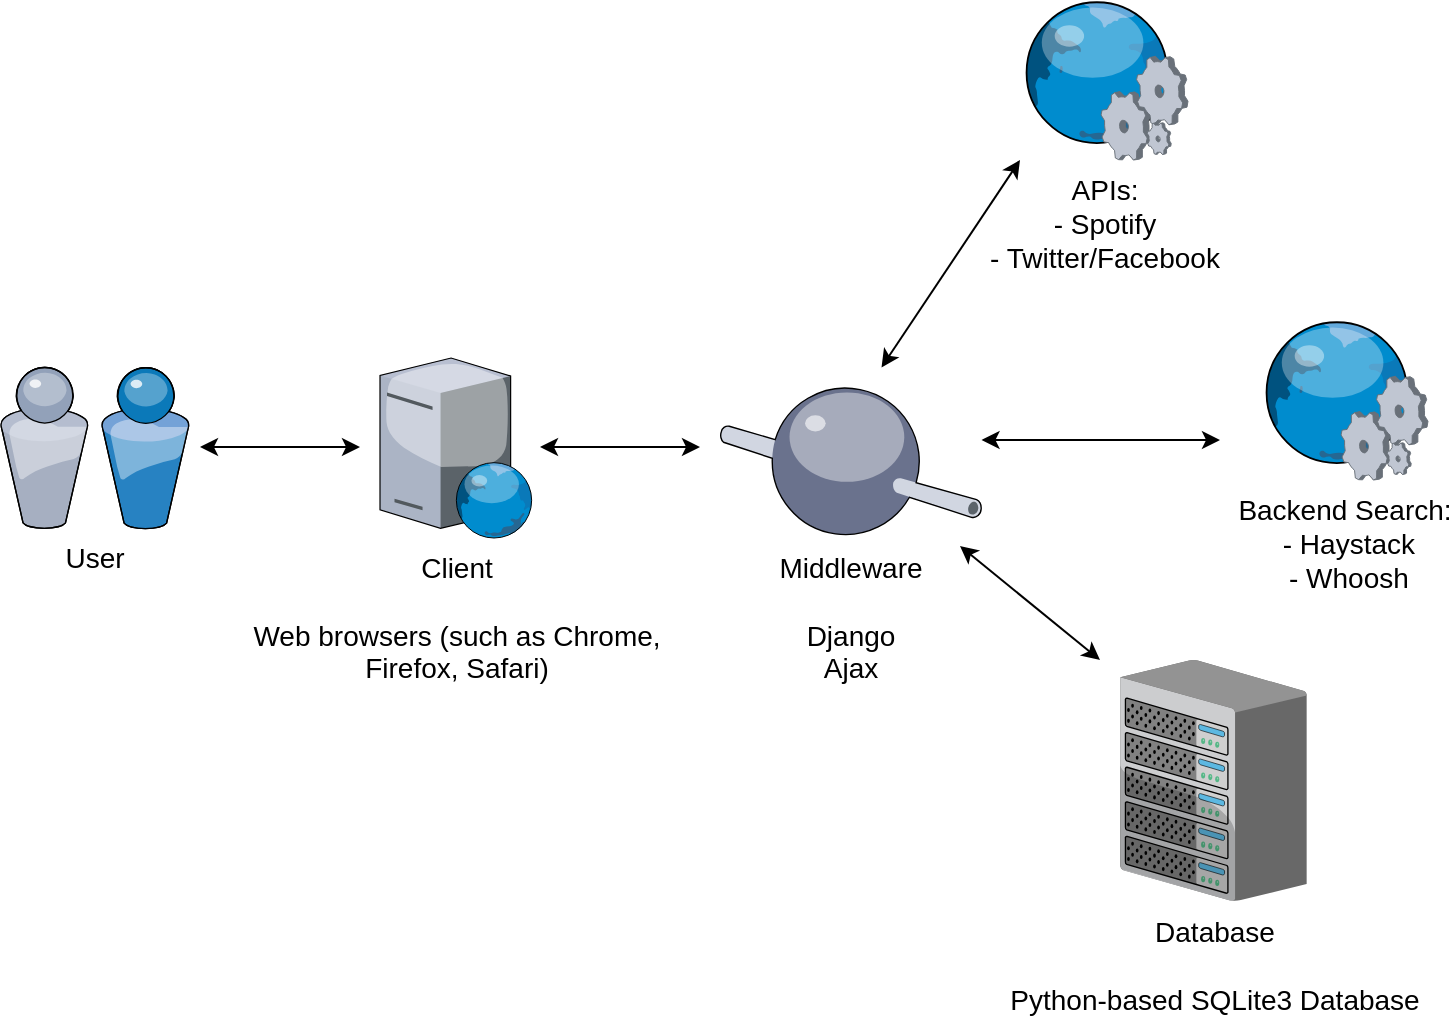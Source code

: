 <mxfile version="12.6.7" type="device"><diagram name="Page-1" id="e3a06f82-3646-2815-327d-82caf3d4e204"><mxGraphModel dx="1135" dy="784" grid="1" gridSize="10" guides="1" tooltips="1" connect="1" arrows="1" fold="1" page="1" pageScale="1.5" pageWidth="1169" pageHeight="826" background="none" math="0" shadow="0"><root><mxCell id="0" style=";html=1;"/><mxCell id="1" style=";html=1;" parent="0"/><mxCell id="6a7d8f32e03d9370-16" value="Database&lt;br&gt;&lt;br&gt;Python-based SQLite3 Database" style="verticalLabelPosition=bottom;aspect=fixed;html=1;verticalAlign=top;strokeColor=none;shape=mxgraph.citrix.chassis;fillColor=#66B2FF;gradientColor=#0066CC;fontSize=14;" parent="1" vertex="1"><mxGeometry x="1110" y="630" width="93.35" height="120.5" as="geometry"/></mxCell><mxCell id="6a7d8f32e03d9370-30" value="APIs:&lt;br&gt;- Spotify&lt;br&gt;- Twitter/Facebook" style="verticalLabelPosition=bottom;aspect=fixed;html=1;verticalAlign=top;strokeColor=none;shape=mxgraph.citrix.web_service;fillColor=#66B2FF;gradientColor=#0066CC;fontSize=14;" parent="1" vertex="1"><mxGeometry x="1060.0" y="300" width="84" height="80" as="geometry"/></mxCell><mxCell id="KdTK9ZYBDb5jsN8Xl_BI-19" value="Middleware&lt;br&gt;&lt;br&gt;Django&lt;br&gt;Ajax" style="verticalLabelPosition=bottom;aspect=fixed;html=1;verticalAlign=top;strokeColor=none;align=center;outlineConnect=0;shape=mxgraph.citrix.middleware;fontSize=14;" parent="1" vertex="1"><mxGeometry x="910" y="491" width="130.76" height="78" as="geometry"/></mxCell><mxCell id="KdTK9ZYBDb5jsN8Xl_BI-21" value="Client&lt;br&gt;&lt;br&gt;Web browsers (such as Chrome, &lt;br&gt;Firefox, Safari)" style="verticalLabelPosition=bottom;aspect=fixed;html=1;verticalAlign=top;strokeColor=none;align=center;outlineConnect=0;shape=mxgraph.citrix.web_server;fontSize=14;" parent="1" vertex="1"><mxGeometry x="740" y="479" width="76.5" height="90" as="geometry"/></mxCell><mxCell id="KdTK9ZYBDb5jsN8Xl_BI-23" value="User" style="verticalLabelPosition=bottom;aspect=fixed;html=1;verticalAlign=top;strokeColor=none;align=center;outlineConnect=0;shape=mxgraph.citrix.users;fontSize=14;" parent="1" vertex="1"><mxGeometry x="550" y="483.7" width="94.5" height="80.59" as="geometry"/></mxCell><mxCell id="KdTK9ZYBDb5jsN8Xl_BI-30" value="" style="endArrow=classic;startArrow=classic;html=1;fontSize=14;" parent="1" edge="1"><mxGeometry width="50" height="50" relative="1" as="geometry"><mxPoint x="650" y="523.5" as="sourcePoint"/><mxPoint x="730" y="523.5" as="targetPoint"/><Array as="points"><mxPoint x="690" y="523.5"/></Array></mxGeometry></mxCell><mxCell id="KdTK9ZYBDb5jsN8Xl_BI-31" value="" style="endArrow=classic;startArrow=classic;html=1;fontSize=14;" parent="1" edge="1"><mxGeometry width="50" height="50" relative="1" as="geometry"><mxPoint x="820" y="523.5" as="sourcePoint"/><mxPoint x="900" y="523.5" as="targetPoint"/><Array as="points"><mxPoint x="860" y="523.5"/></Array></mxGeometry></mxCell><mxCell id="KdTK9ZYBDb5jsN8Xl_BI-32" value="" style="endArrow=classic;startArrow=classic;html=1;fontSize=14;" parent="1" edge="1"><mxGeometry width="50" height="50" relative="1" as="geometry"><mxPoint x="990.76" y="483.7" as="sourcePoint"/><mxPoint x="1060" y="380" as="targetPoint"/><Array as="points"/></mxGeometry></mxCell><mxCell id="KdTK9ZYBDb5jsN8Xl_BI-33" value="" style="endArrow=classic;startArrow=classic;html=1;fontSize=14;" parent="1" edge="1"><mxGeometry width="50" height="50" relative="1" as="geometry"><mxPoint x="1030" y="573" as="sourcePoint"/><mxPoint x="1100" y="630" as="targetPoint"/><Array as="points"/></mxGeometry></mxCell><mxCell id="Pao-nb_q-yFDscLnSLM3-1" value="" style="endArrow=classic;startArrow=classic;html=1;fontSize=14;" edge="1" parent="1"><mxGeometry width="50" height="50" relative="1" as="geometry"><mxPoint x="1040.76" y="520" as="sourcePoint"/><mxPoint x="1160" y="520" as="targetPoint"/><Array as="points"/></mxGeometry></mxCell><mxCell id="Pao-nb_q-yFDscLnSLM3-2" value="Backend Search:&lt;br&gt;&amp;nbsp;- Haystack&lt;br&gt;&amp;nbsp;- Whoosh" style="verticalLabelPosition=bottom;aspect=fixed;html=1;verticalAlign=top;strokeColor=none;shape=mxgraph.citrix.web_service;fillColor=#66B2FF;gradientColor=#0066CC;fontSize=14;" vertex="1" parent="1"><mxGeometry x="1180.0" y="460" width="84" height="80" as="geometry"/></mxCell></root></mxGraphModel></diagram></mxfile>